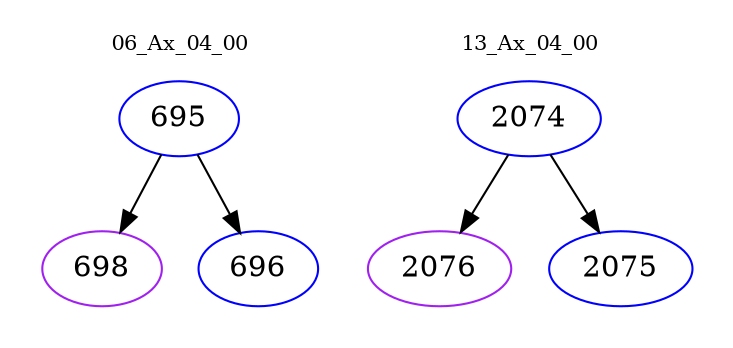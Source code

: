 digraph{
subgraph cluster_0 {
color = white
label = "06_Ax_04_00";
fontsize=10;
T0_695 [label="695", color="blue"]
T0_695 -> T0_698 [color="black"]
T0_698 [label="698", color="purple"]
T0_695 -> T0_696 [color="black"]
T0_696 [label="696", color="blue"]
}
subgraph cluster_1 {
color = white
label = "13_Ax_04_00";
fontsize=10;
T1_2074 [label="2074", color="blue"]
T1_2074 -> T1_2076 [color="black"]
T1_2076 [label="2076", color="purple"]
T1_2074 -> T1_2075 [color="black"]
T1_2075 [label="2075", color="blue"]
}
}
